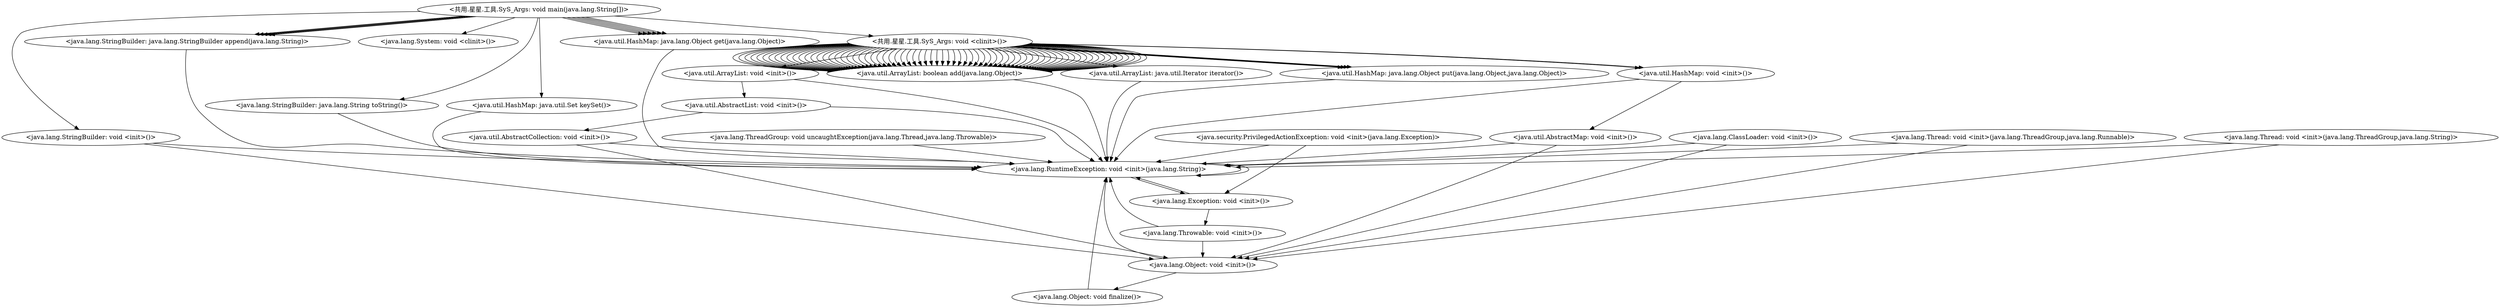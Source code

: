 digraph CallGraph {
"<共用.星星.工具.SyS_Args: void main(java.lang.String[])>" -> "<共用.星星.工具.SyS_Args: void <clinit>()>";
"<共用.星星.工具.SyS_Args: void main(java.lang.String[])>" -> "<java.lang.StringBuilder: void <init>()>";
"<共用.星星.工具.SyS_Args: void main(java.lang.String[])>" -> "<java.lang.System: void <clinit>()>";
"<共用.星星.工具.SyS_Args: void <clinit>()>" -> "<java.util.HashMap: void <init>()>";
"<共用.星星.工具.SyS_Args: void <clinit>()>" -> "<java.util.HashMap: void <init>()>";
"<共用.星星.工具.SyS_Args: void <clinit>()>" -> "<java.util.ArrayList: void <init>()>";
"<java.lang.ThreadGroup: void uncaughtException(java.lang.Thread,java.lang.Throwable)>" -> "<java.lang.RuntimeException: void <init>(java.lang.String)>";
"<java.lang.ClassLoader: void <init>()>" -> "<java.lang.Object: void <init>()>";
"<java.lang.ClassLoader: void <init>()>" -> "<java.lang.RuntimeException: void <init>(java.lang.String)>";
"<java.security.PrivilegedActionException: void <init>(java.lang.Exception)>" -> "<java.lang.Exception: void <init>()>";
"<java.security.PrivilegedActionException: void <init>(java.lang.Exception)>" -> "<java.lang.RuntimeException: void <init>(java.lang.String)>";
"<java.lang.Thread: void <init>(java.lang.ThreadGroup,java.lang.Runnable)>" -> "<java.lang.Object: void <init>()>";
"<java.lang.Thread: void <init>(java.lang.ThreadGroup,java.lang.Runnable)>" -> "<java.lang.RuntimeException: void <init>(java.lang.String)>";
"<java.lang.Thread: void <init>(java.lang.ThreadGroup,java.lang.String)>" -> "<java.lang.Object: void <init>()>";
"<java.lang.Thread: void <init>(java.lang.ThreadGroup,java.lang.String)>" -> "<java.lang.RuntimeException: void <init>(java.lang.String)>";
"<java.lang.StringBuilder: void <init>()>" -> "<java.lang.Object: void <init>()>";
"<java.lang.StringBuilder: void <init>()>" -> "<java.lang.RuntimeException: void <init>(java.lang.String)>";
"<java.util.HashMap: void <init>()>" -> "<java.util.AbstractMap: void <init>()>";
"<java.util.HashMap: void <init>()>" -> "<java.lang.RuntimeException: void <init>(java.lang.String)>";
"<java.util.ArrayList: void <init>()>" -> "<java.util.AbstractList: void <init>()>";
"<java.util.ArrayList: void <init>()>" -> "<java.lang.RuntimeException: void <init>(java.lang.String)>";
"<java.lang.RuntimeException: void <init>(java.lang.String)>" -> "<java.lang.Exception: void <init>()>";
"<java.lang.RuntimeException: void <init>(java.lang.String)>" -> "<java.lang.RuntimeException: void <init>(java.lang.String)>";
"<java.lang.Object: void <init>()>" -> "<java.lang.Object: void finalize()>";
"<java.lang.Object: void <init>()>" -> "<java.lang.RuntimeException: void <init>(java.lang.String)>";
"<java.lang.Exception: void <init>()>" -> "<java.lang.Throwable: void <init>()>";
"<java.lang.Exception: void <init>()>" -> "<java.lang.RuntimeException: void <init>(java.lang.String)>";
"<java.util.AbstractMap: void <init>()>" -> "<java.lang.Object: void <init>()>";
"<java.util.AbstractMap: void <init>()>" -> "<java.lang.RuntimeException: void <init>(java.lang.String)>";
"<java.util.AbstractList: void <init>()>" -> "<java.util.AbstractCollection: void <init>()>";
"<java.util.AbstractList: void <init>()>" -> "<java.lang.RuntimeException: void <init>(java.lang.String)>";
"<java.lang.Object: void finalize()>" -> "<java.lang.RuntimeException: void <init>(java.lang.String)>";
"<java.lang.Throwable: void <init>()>" -> "<java.lang.Object: void <init>()>";
"<java.lang.Throwable: void <init>()>" -> "<java.lang.RuntimeException: void <init>(java.lang.String)>";
"<java.util.AbstractCollection: void <init>()>" -> "<java.lang.Object: void <init>()>";
"<java.util.AbstractCollection: void <init>()>" -> "<java.lang.RuntimeException: void <init>(java.lang.String)>";
"<共用.星星.工具.SyS_Args: void <clinit>()>" -> "<java.util.ArrayList: boolean add(java.lang.Object)>";
"<共用.星星.工具.SyS_Args: void <clinit>()>" -> "<java.util.ArrayList: boolean add(java.lang.Object)>";
"<共用.星星.工具.SyS_Args: void <clinit>()>" -> "<java.util.ArrayList: boolean add(java.lang.Object)>";
"<共用.星星.工具.SyS_Args: void <clinit>()>" -> "<java.util.ArrayList: boolean add(java.lang.Object)>";
"<共用.星星.工具.SyS_Args: void <clinit>()>" -> "<java.util.ArrayList: boolean add(java.lang.Object)>";
"<共用.星星.工具.SyS_Args: void <clinit>()>" -> "<java.util.ArrayList: boolean add(java.lang.Object)>";
"<共用.星星.工具.SyS_Args: void <clinit>()>" -> "<java.util.ArrayList: boolean add(java.lang.Object)>";
"<共用.星星.工具.SyS_Args: void <clinit>()>" -> "<java.util.ArrayList: boolean add(java.lang.Object)>";
"<共用.星星.工具.SyS_Args: void <clinit>()>" -> "<java.util.ArrayList: boolean add(java.lang.Object)>";
"<共用.星星.工具.SyS_Args: void <clinit>()>" -> "<java.util.ArrayList: boolean add(java.lang.Object)>";
"<共用.星星.工具.SyS_Args: void <clinit>()>" -> "<java.util.ArrayList: boolean add(java.lang.Object)>";
"<共用.星星.工具.SyS_Args: void <clinit>()>" -> "<java.util.ArrayList: boolean add(java.lang.Object)>";
"<共用.星星.工具.SyS_Args: void <clinit>()>" -> "<java.util.ArrayList: boolean add(java.lang.Object)>";
"<共用.星星.工具.SyS_Args: void <clinit>()>" -> "<java.util.ArrayList: boolean add(java.lang.Object)>";
"<共用.星星.工具.SyS_Args: void <clinit>()>" -> "<java.util.ArrayList: boolean add(java.lang.Object)>";
"<共用.星星.工具.SyS_Args: void <clinit>()>" -> "<java.util.ArrayList: boolean add(java.lang.Object)>";
"<共用.星星.工具.SyS_Args: void <clinit>()>" -> "<java.util.ArrayList: boolean add(java.lang.Object)>";
"<共用.星星.工具.SyS_Args: void <clinit>()>" -> "<java.util.ArrayList: boolean add(java.lang.Object)>";
"<共用.星星.工具.SyS_Args: void <clinit>()>" -> "<java.util.ArrayList: boolean add(java.lang.Object)>";
"<共用.星星.工具.SyS_Args: void <clinit>()>" -> "<java.util.ArrayList: boolean add(java.lang.Object)>";
"<共用.星星.工具.SyS_Args: void <clinit>()>" -> "<java.util.ArrayList: boolean add(java.lang.Object)>";
"<共用.星星.工具.SyS_Args: void <clinit>()>" -> "<java.util.ArrayList: boolean add(java.lang.Object)>";
"<共用.星星.工具.SyS_Args: void <clinit>()>" -> "<java.util.ArrayList: boolean add(java.lang.Object)>";
"<共用.星星.工具.SyS_Args: void <clinit>()>" -> "<java.util.ArrayList: boolean add(java.lang.Object)>";
"<共用.星星.工具.SyS_Args: void <clinit>()>" -> "<java.util.ArrayList: boolean add(java.lang.Object)>";
"<共用.星星.工具.SyS_Args: void <clinit>()>" -> "<java.util.ArrayList: boolean add(java.lang.Object)>";
"<共用.星星.工具.SyS_Args: void <clinit>()>" -> "<java.util.ArrayList: boolean add(java.lang.Object)>";
"<共用.星星.工具.SyS_Args: void <clinit>()>" -> "<java.util.ArrayList: boolean add(java.lang.Object)>";
"<共用.星星.工具.SyS_Args: void <clinit>()>" -> "<java.util.ArrayList: boolean add(java.lang.Object)>";
"<共用.星星.工具.SyS_Args: void <clinit>()>" -> "<java.util.ArrayList: boolean add(java.lang.Object)>";
"<共用.星星.工具.SyS_Args: void <clinit>()>" -> "<java.util.ArrayList: boolean add(java.lang.Object)>";
"<共用.星星.工具.SyS_Args: void <clinit>()>" -> "<java.util.ArrayList: boolean add(java.lang.Object)>";
"<共用.星星.工具.SyS_Args: void <clinit>()>" -> "<java.util.ArrayList: boolean add(java.lang.Object)>";
"<共用.星星.工具.SyS_Args: void <clinit>()>" -> "<java.util.ArrayList: boolean add(java.lang.Object)>";
"<共用.星星.工具.SyS_Args: void <clinit>()>" -> "<java.util.ArrayList: boolean add(java.lang.Object)>";
"<共用.星星.工具.SyS_Args: void <clinit>()>" -> "<java.util.ArrayList: boolean add(java.lang.Object)>";
"<共用.星星.工具.SyS_Args: void <clinit>()>" -> "<java.util.ArrayList: boolean add(java.lang.Object)>";
"<共用.星星.工具.SyS_Args: void <clinit>()>" -> "<java.util.ArrayList: boolean add(java.lang.Object)>";
"<共用.星星.工具.SyS_Args: void <clinit>()>" -> "<java.util.ArrayList: boolean add(java.lang.Object)>";
"<共用.星星.工具.SyS_Args: void <clinit>()>" -> "<java.util.ArrayList: boolean add(java.lang.Object)>";
"<共用.星星.工具.SyS_Args: void <clinit>()>" -> "<java.util.ArrayList: boolean add(java.lang.Object)>";
"<共用.星星.工具.SyS_Args: void <clinit>()>" -> "<java.util.ArrayList: boolean add(java.lang.Object)>";
"<共用.星星.工具.SyS_Args: void <clinit>()>" -> "<java.util.ArrayList: boolean add(java.lang.Object)>";
"<共用.星星.工具.SyS_Args: void <clinit>()>" -> "<java.util.ArrayList: boolean add(java.lang.Object)>";
"<共用.星星.工具.SyS_Args: void <clinit>()>" -> "<java.util.ArrayList: boolean add(java.lang.Object)>";
"<共用.星星.工具.SyS_Args: void <clinit>()>" -> "<java.util.ArrayList: boolean add(java.lang.Object)>";
"<共用.星星.工具.SyS_Args: void <clinit>()>" -> "<java.util.ArrayList: boolean add(java.lang.Object)>";
"<共用.星星.工具.SyS_Args: void <clinit>()>" -> "<java.util.ArrayList: boolean add(java.lang.Object)>";
"<共用.星星.工具.SyS_Args: void <clinit>()>" -> "<java.util.ArrayList: boolean add(java.lang.Object)>";
"<共用.星星.工具.SyS_Args: void <clinit>()>" -> "<java.util.ArrayList: boolean add(java.lang.Object)>";
"<共用.星星.工具.SyS_Args: void <clinit>()>" -> "<java.util.ArrayList: boolean add(java.lang.Object)>";
"<共用.星星.工具.SyS_Args: void <clinit>()>" -> "<java.util.ArrayList: boolean add(java.lang.Object)>";
"<共用.星星.工具.SyS_Args: void <clinit>()>" -> "<java.util.ArrayList: boolean add(java.lang.Object)>";
"<共用.星星.工具.SyS_Args: void <clinit>()>" -> "<java.util.ArrayList: boolean add(java.lang.Object)>";
"<共用.星星.工具.SyS_Args: void <clinit>()>" -> "<java.util.ArrayList: boolean add(java.lang.Object)>";
"<共用.星星.工具.SyS_Args: void <clinit>()>" -> "<java.util.ArrayList: boolean add(java.lang.Object)>";
"<共用.星星.工具.SyS_Args: void <clinit>()>" -> "<java.util.ArrayList: boolean add(java.lang.Object)>";
"<共用.星星.工具.SyS_Args: void <clinit>()>" -> "<java.util.ArrayList: boolean add(java.lang.Object)>";
"<共用.星星.工具.SyS_Args: void <clinit>()>" -> "<java.util.ArrayList: boolean add(java.lang.Object)>";
"<共用.星星.工具.SyS_Args: void <clinit>()>" -> "<java.util.ArrayList: boolean add(java.lang.Object)>";
"<共用.星星.工具.SyS_Args: void <clinit>()>" -> "<java.util.ArrayList: boolean add(java.lang.Object)>";
"<共用.星星.工具.SyS_Args: void <clinit>()>" -> "<java.util.ArrayList: boolean add(java.lang.Object)>";
"<共用.星星.工具.SyS_Args: void <clinit>()>" -> "<java.util.ArrayList: boolean add(java.lang.Object)>";
"<共用.星星.工具.SyS_Args: void <clinit>()>" -> "<java.util.ArrayList: boolean add(java.lang.Object)>";
"<共用.星星.工具.SyS_Args: void <clinit>()>" -> "<java.util.ArrayList: boolean add(java.lang.Object)>";
"<共用.星星.工具.SyS_Args: void <clinit>()>" -> "<java.util.ArrayList: boolean add(java.lang.Object)>";
"<共用.星星.工具.SyS_Args: void <clinit>()>" -> "<java.util.ArrayList: boolean add(java.lang.Object)>";
"<共用.星星.工具.SyS_Args: void <clinit>()>" -> "<java.util.ArrayList: boolean add(java.lang.Object)>";
"<共用.星星.工具.SyS_Args: void <clinit>()>" -> "<java.util.ArrayList: boolean add(java.lang.Object)>";
"<共用.星星.工具.SyS_Args: void <clinit>()>" -> "<java.util.ArrayList: boolean add(java.lang.Object)>";
"<共用.星星.工具.SyS_Args: void <clinit>()>" -> "<java.util.ArrayList: java.util.Iterator iterator()>";
"<java.util.ArrayList: boolean add(java.lang.Object)>" -> "<java.lang.RuntimeException: void <init>(java.lang.String)>";
"<java.util.ArrayList: java.util.Iterator iterator()>" -> "<java.lang.RuntimeException: void <init>(java.lang.String)>";
"<共用.星星.工具.SyS_Args: void <clinit>()>" -> "<java.util.HashMap: java.lang.Object put(java.lang.Object,java.lang.Object)>";
"<共用.星星.工具.SyS_Args: void <clinit>()>" -> "<java.util.HashMap: java.lang.Object put(java.lang.Object,java.lang.Object)>";
"<共用.星星.工具.SyS_Args: void <clinit>()>" -> "<java.util.HashMap: java.lang.Object put(java.lang.Object,java.lang.Object)>";
"<java.util.HashMap: java.lang.Object put(java.lang.Object,java.lang.Object)>" -> "<java.lang.RuntimeException: void <init>(java.lang.String)>";
"<共用.星星.工具.SyS_Args: void main(java.lang.String[])>" -> "<java.lang.StringBuilder: java.lang.StringBuilder append(java.lang.String)>";
"<共用.星星.工具.SyS_Args: void main(java.lang.String[])>" -> "<java.lang.StringBuilder: java.lang.StringBuilder append(java.lang.String)>";
"<共用.星星.工具.SyS_Args: void main(java.lang.String[])>" -> "<java.lang.StringBuilder: java.lang.StringBuilder append(java.lang.String)>";
"<共用.星星.工具.SyS_Args: void main(java.lang.String[])>" -> "<java.lang.StringBuilder: java.lang.StringBuilder append(java.lang.String)>";
"<共用.星星.工具.SyS_Args: void main(java.lang.String[])>" -> "<java.lang.StringBuilder: java.lang.StringBuilder append(java.lang.String)>";
"<共用.星星.工具.SyS_Args: void main(java.lang.String[])>" -> "<java.lang.StringBuilder: java.lang.String toString()>";
"<java.lang.StringBuilder: java.lang.StringBuilder append(java.lang.String)>" -> "<java.lang.RuntimeException: void <init>(java.lang.String)>";
"<java.lang.StringBuilder: java.lang.String toString()>" -> "<java.lang.RuntimeException: void <init>(java.lang.String)>";
"<共用.星星.工具.SyS_Args: void <clinit>()>" -> "<java.util.HashMap: java.lang.Object put(java.lang.Object,java.lang.Object)>";
"<共用.星星.工具.SyS_Args: void main(java.lang.String[])>" -> "<java.util.HashMap: java.util.Set keySet()>";
"<共用.星星.工具.SyS_Args: void main(java.lang.String[])>" -> "<java.util.HashMap: java.lang.Object get(java.lang.Object)>";
"<共用.星星.工具.SyS_Args: void main(java.lang.String[])>" -> "<java.util.HashMap: java.lang.Object get(java.lang.Object)>";
"<共用.星星.工具.SyS_Args: void main(java.lang.String[])>" -> "<java.util.HashMap: java.lang.Object get(java.lang.Object)>";
"<共用.星星.工具.SyS_Args: void main(java.lang.String[])>" -> "<java.util.HashMap: java.lang.Object get(java.lang.Object)>";
"<共用.星星.工具.SyS_Args: void main(java.lang.String[])>" -> "<java.util.HashMap: java.lang.Object get(java.lang.Object)>";
"<共用.星星.工具.SyS_Args: void main(java.lang.String[])>" -> "<java.util.HashMap: java.lang.Object get(java.lang.Object)>";
"<java.util.HashMap: java.util.Set keySet()>" -> "<java.lang.RuntimeException: void <init>(java.lang.String)>";
"<java.util.HashMap: java.lang.Object get(java.lang.Object)>" -> "<java.lang.RuntimeException: void <init>(java.lang.String)>";
}
